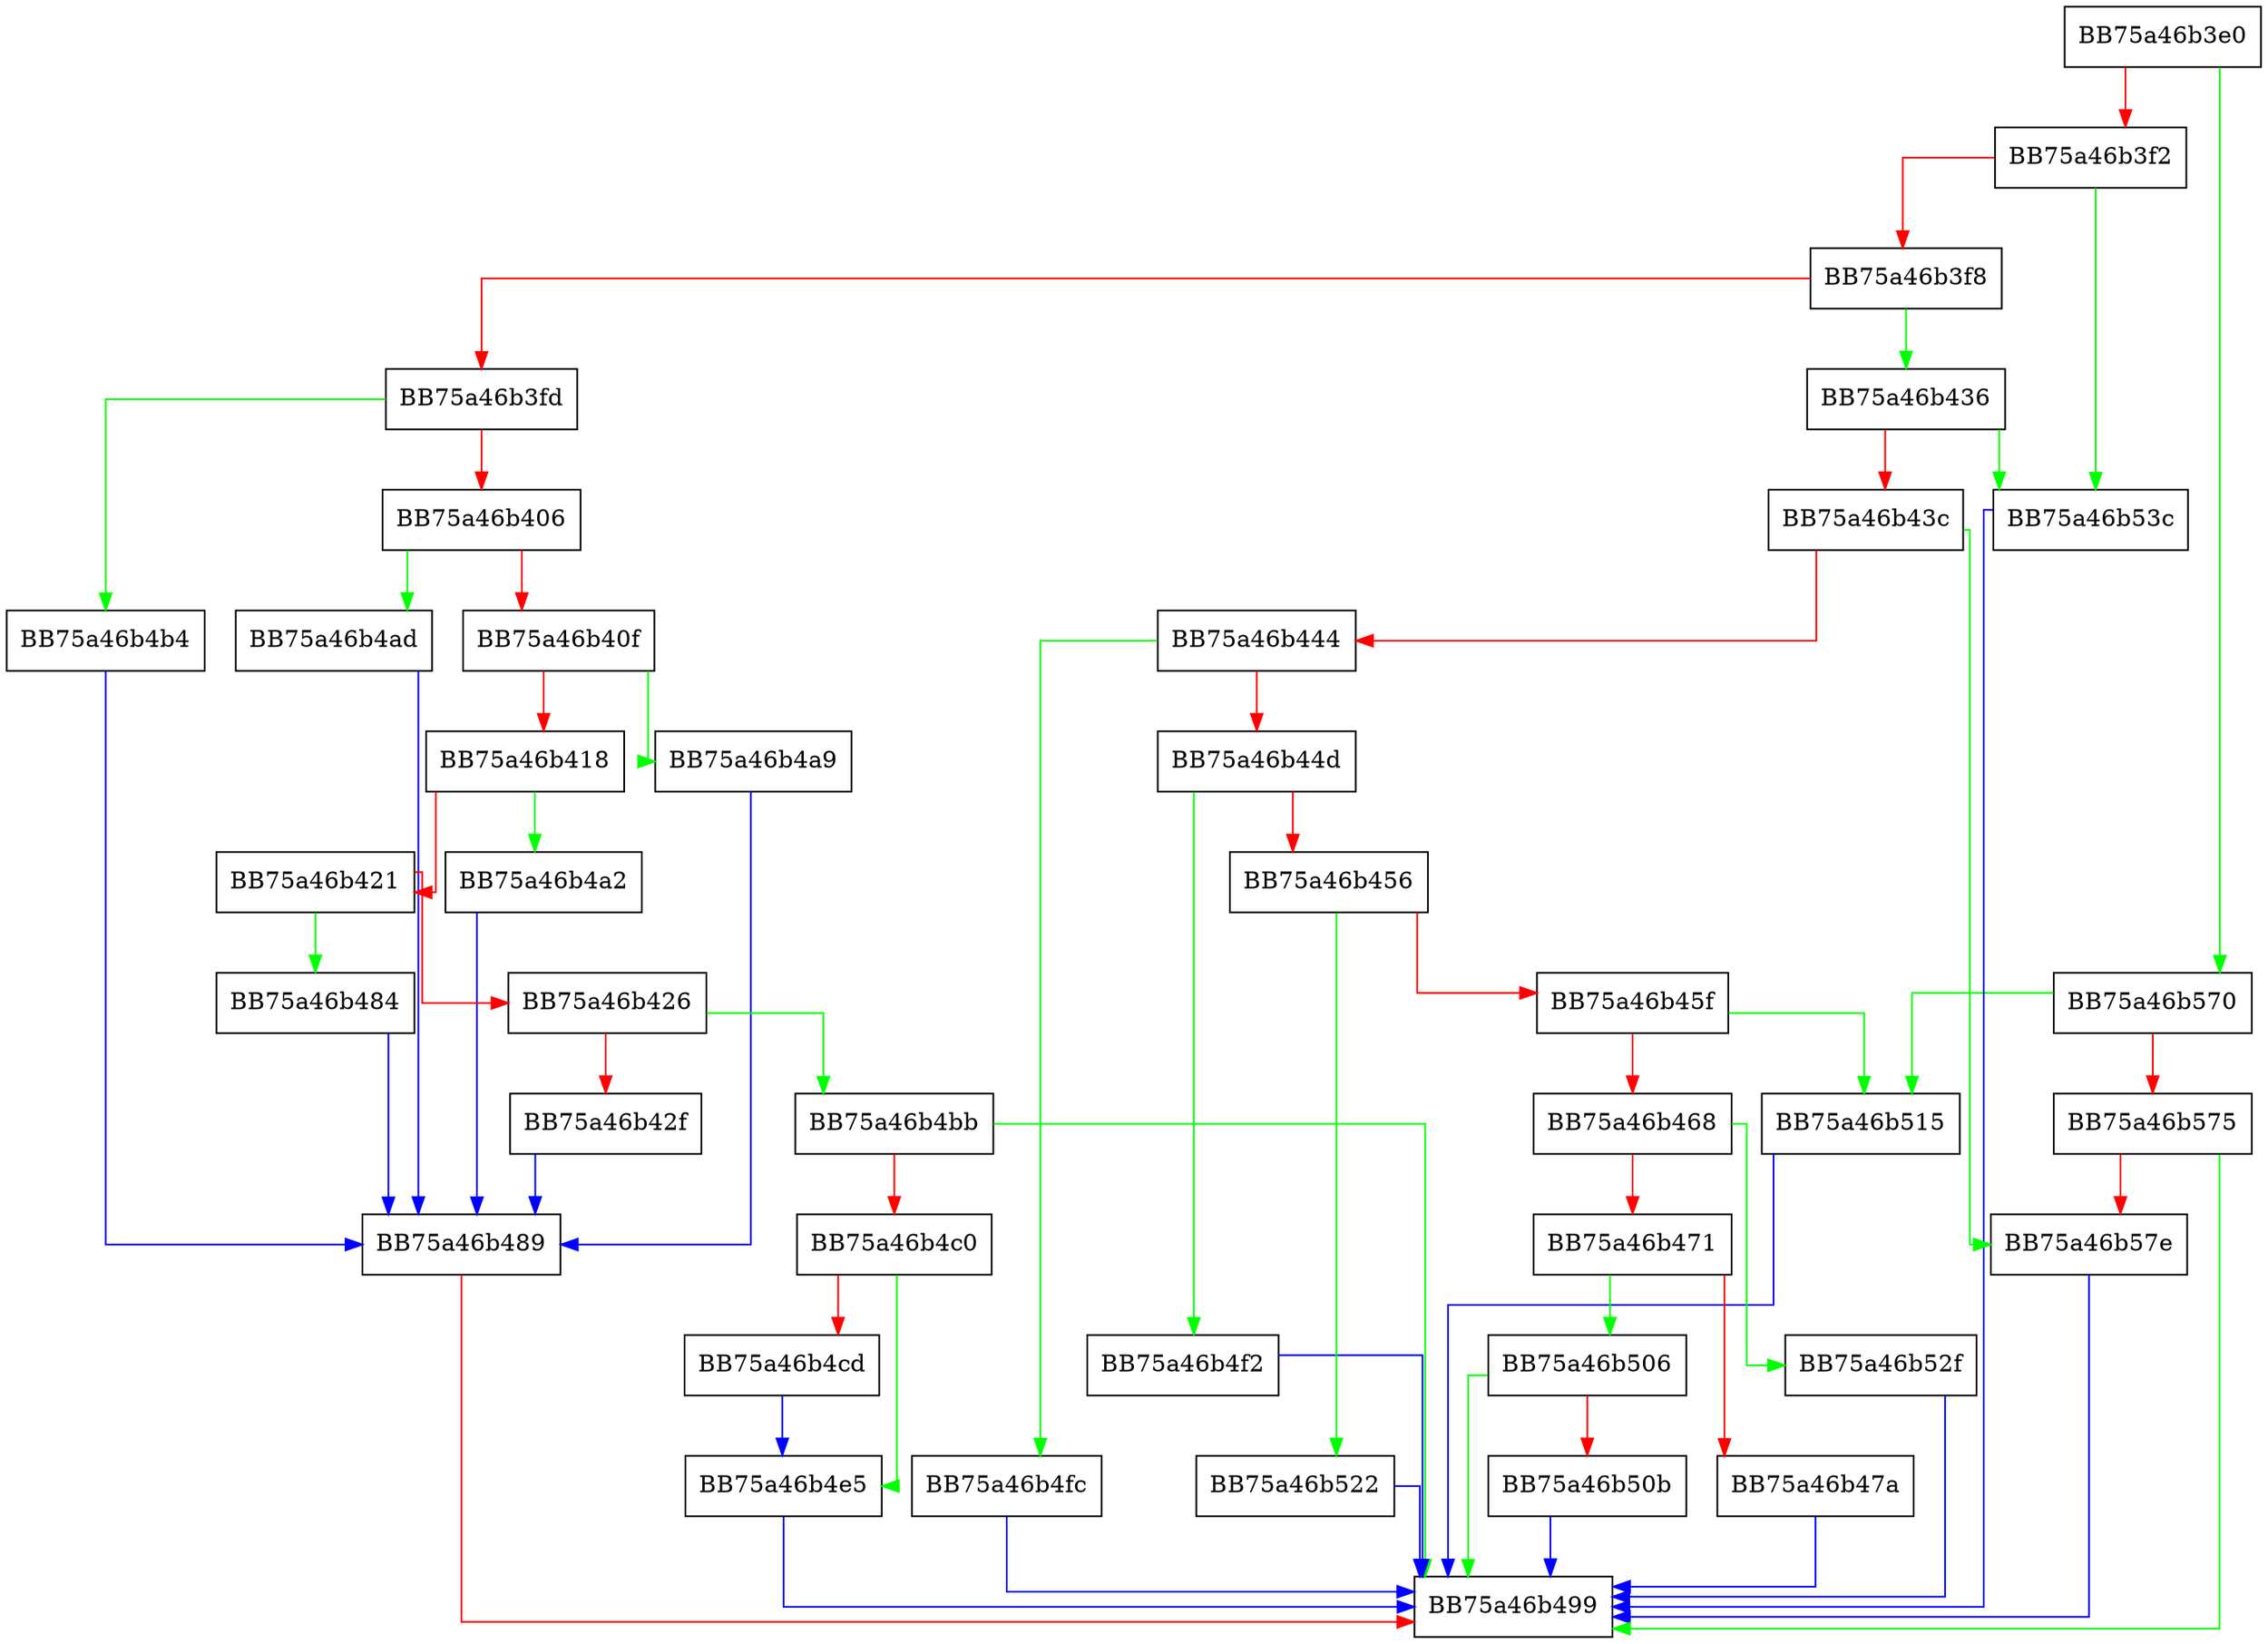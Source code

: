 digraph setreg {
  node [shape="box"];
  graph [splines=ortho];
  BB75a46b3e0 -> BB75a46b570 [color="green"];
  BB75a46b3e0 -> BB75a46b3f2 [color="red"];
  BB75a46b3f2 -> BB75a46b53c [color="green"];
  BB75a46b3f2 -> BB75a46b3f8 [color="red"];
  BB75a46b3f8 -> BB75a46b436 [color="green"];
  BB75a46b3f8 -> BB75a46b3fd [color="red"];
  BB75a46b3fd -> BB75a46b4b4 [color="green"];
  BB75a46b3fd -> BB75a46b406 [color="red"];
  BB75a46b406 -> BB75a46b4ad [color="green"];
  BB75a46b406 -> BB75a46b40f [color="red"];
  BB75a46b40f -> BB75a46b4a9 [color="green"];
  BB75a46b40f -> BB75a46b418 [color="red"];
  BB75a46b418 -> BB75a46b4a2 [color="green"];
  BB75a46b418 -> BB75a46b421 [color="red"];
  BB75a46b421 -> BB75a46b484 [color="green"];
  BB75a46b421 -> BB75a46b426 [color="red"];
  BB75a46b426 -> BB75a46b4bb [color="green"];
  BB75a46b426 -> BB75a46b42f [color="red"];
  BB75a46b42f -> BB75a46b489 [color="blue"];
  BB75a46b436 -> BB75a46b53c [color="green"];
  BB75a46b436 -> BB75a46b43c [color="red"];
  BB75a46b43c -> BB75a46b57e [color="green"];
  BB75a46b43c -> BB75a46b444 [color="red"];
  BB75a46b444 -> BB75a46b4fc [color="green"];
  BB75a46b444 -> BB75a46b44d [color="red"];
  BB75a46b44d -> BB75a46b4f2 [color="green"];
  BB75a46b44d -> BB75a46b456 [color="red"];
  BB75a46b456 -> BB75a46b522 [color="green"];
  BB75a46b456 -> BB75a46b45f [color="red"];
  BB75a46b45f -> BB75a46b515 [color="green"];
  BB75a46b45f -> BB75a46b468 [color="red"];
  BB75a46b468 -> BB75a46b52f [color="green"];
  BB75a46b468 -> BB75a46b471 [color="red"];
  BB75a46b471 -> BB75a46b506 [color="green"];
  BB75a46b471 -> BB75a46b47a [color="red"];
  BB75a46b47a -> BB75a46b499 [color="blue"];
  BB75a46b484 -> BB75a46b489 [color="blue"];
  BB75a46b489 -> BB75a46b499 [color="red"];
  BB75a46b4a2 -> BB75a46b489 [color="blue"];
  BB75a46b4a9 -> BB75a46b489 [color="blue"];
  BB75a46b4ad -> BB75a46b489 [color="blue"];
  BB75a46b4b4 -> BB75a46b489 [color="blue"];
  BB75a46b4bb -> BB75a46b499 [color="green"];
  BB75a46b4bb -> BB75a46b4c0 [color="red"];
  BB75a46b4c0 -> BB75a46b4e5 [color="green"];
  BB75a46b4c0 -> BB75a46b4cd [color="red"];
  BB75a46b4cd -> BB75a46b4e5 [color="blue"];
  BB75a46b4e5 -> BB75a46b499 [color="blue"];
  BB75a46b4f2 -> BB75a46b499 [color="blue"];
  BB75a46b4fc -> BB75a46b499 [color="blue"];
  BB75a46b506 -> BB75a46b499 [color="green"];
  BB75a46b506 -> BB75a46b50b [color="red"];
  BB75a46b50b -> BB75a46b499 [color="blue"];
  BB75a46b515 -> BB75a46b499 [color="blue"];
  BB75a46b522 -> BB75a46b499 [color="blue"];
  BB75a46b52f -> BB75a46b499 [color="blue"];
  BB75a46b53c -> BB75a46b499 [color="blue"];
  BB75a46b570 -> BB75a46b515 [color="green"];
  BB75a46b570 -> BB75a46b575 [color="red"];
  BB75a46b575 -> BB75a46b499 [color="green"];
  BB75a46b575 -> BB75a46b57e [color="red"];
  BB75a46b57e -> BB75a46b499 [color="blue"];
}